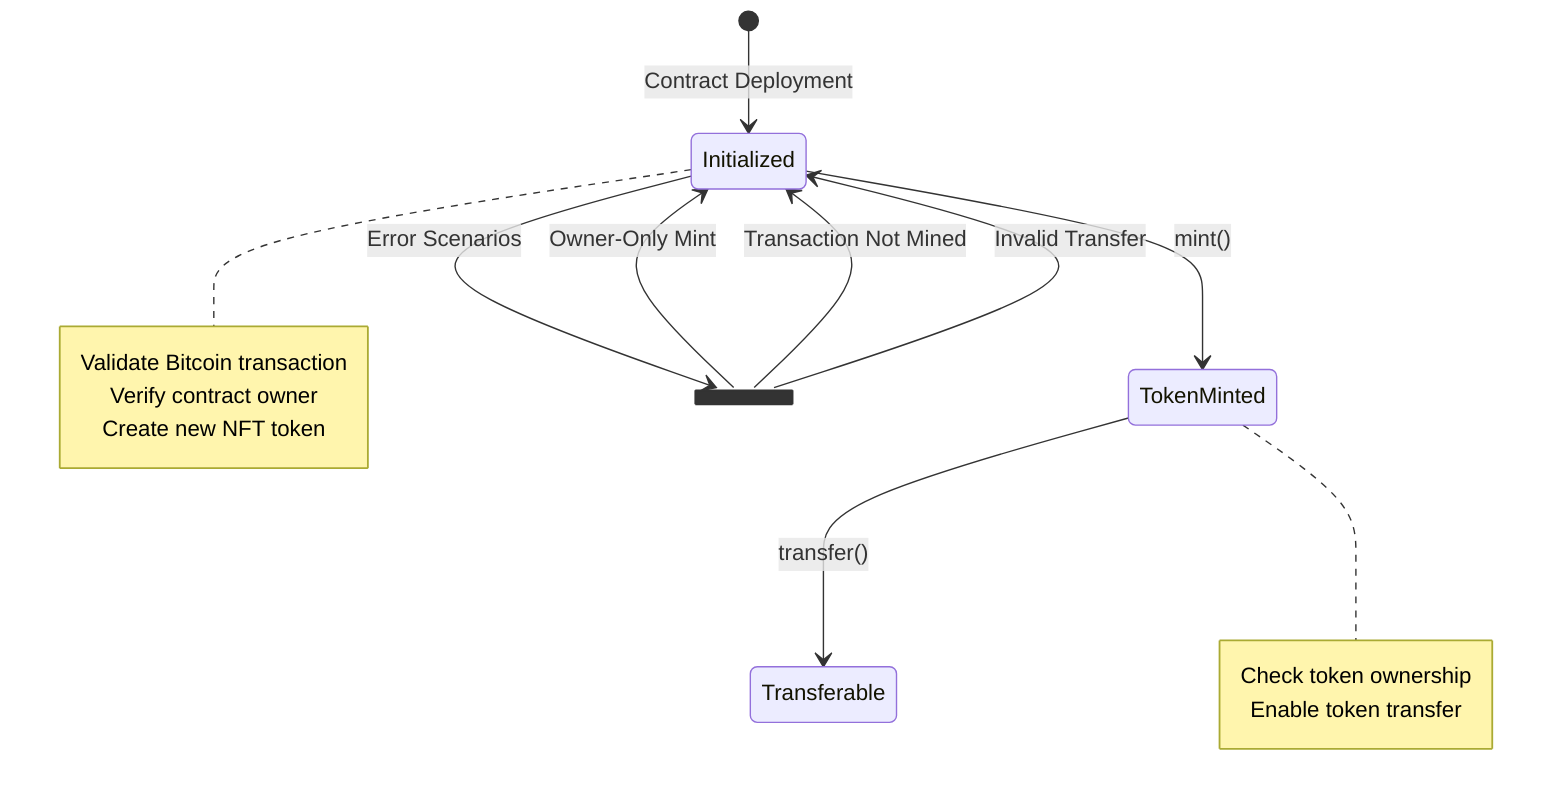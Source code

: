 stateDiagram-v2
    [*] --> Initialized : Contract Deployment
    
    Initialized --> TokenMinted : mint()
    note right of Initialized
        Validate Bitcoin transaction
        Verify contract owner
        Create new NFT token
    end note
    
    TokenMinted --> Transferable : transfer()
    note right of TokenMinted
        Check token ownership
        Enable token transfer
    end note
    
    state fork <<fork>>
    
    Initialized --> fork : Error Scenarios
    fork --> Initialized : Owner-Only Mint
    fork --> Initialized : Transaction Not Mined
    fork --> Initialized : Invalid Transfer